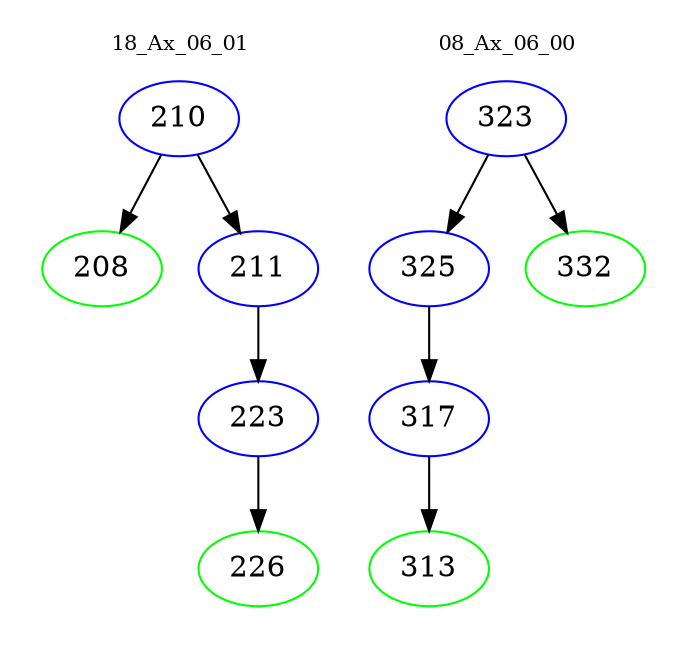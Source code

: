digraph{
subgraph cluster_0 {
color = white
label = "18_Ax_06_01";
fontsize=10;
T0_210 [label="210", color="blue"]
T0_210 -> T0_208 [color="black"]
T0_208 [label="208", color="green"]
T0_210 -> T0_211 [color="black"]
T0_211 [label="211", color="blue"]
T0_211 -> T0_223 [color="black"]
T0_223 [label="223", color="blue"]
T0_223 -> T0_226 [color="black"]
T0_226 [label="226", color="green"]
}
subgraph cluster_1 {
color = white
label = "08_Ax_06_00";
fontsize=10;
T1_323 [label="323", color="blue"]
T1_323 -> T1_325 [color="black"]
T1_325 [label="325", color="blue"]
T1_325 -> T1_317 [color="black"]
T1_317 [label="317", color="blue"]
T1_317 -> T1_313 [color="black"]
T1_313 [label="313", color="green"]
T1_323 -> T1_332 [color="black"]
T1_332 [label="332", color="green"]
}
}
